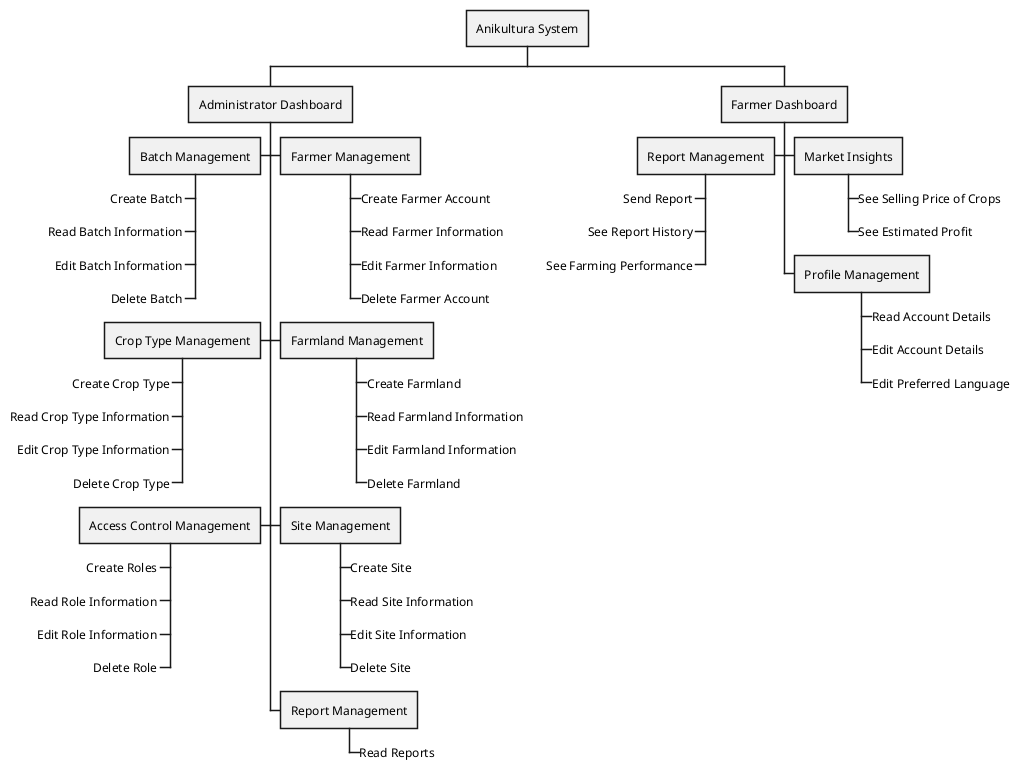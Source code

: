 @startwbs

* Anikultura System

** Administrator Dashboard

*** Farmer Management
****_ Create Farmer Account
****_ Read Farmer Information
****_ Edit Farmer Information
****_ Delete Farmer Account

***< Batch Management
****_< Create Batch
****_< Read Batch Information
****_< Edit Batch Information
****_< Delete Batch

*** Farmland Management
****_ Create Farmland
****_ Read Farmland Information
****_ Edit Farmland Information
****_ Delete Farmland

***< Crop Type Management
****_< Create Crop Type
****_< Read Crop Type Information
****_< Edit Crop Type Information
****_< Delete Crop Type

*** Site Management
****_ Create Site
****_ Read Site Information
****_ Edit Site Information
****_ Delete Site

***< Access Control Management
****_< Create Roles
****_< Read Role Information
****_< Edit Role Information
****_< Delete Role

*** Report Management
****_ Read Reports

** Farmer Dashboard

***< Report Management
****_< Send Report
****_< See Report History
****_< See Farming Performance

*** Market Insights
****_ See Selling Price of Crops
****_ See Estimated Profit

*** Profile Management
****_ Read Account Details
****_ Edit Account Details
****_ Edit Preferred Language

@endwbs
